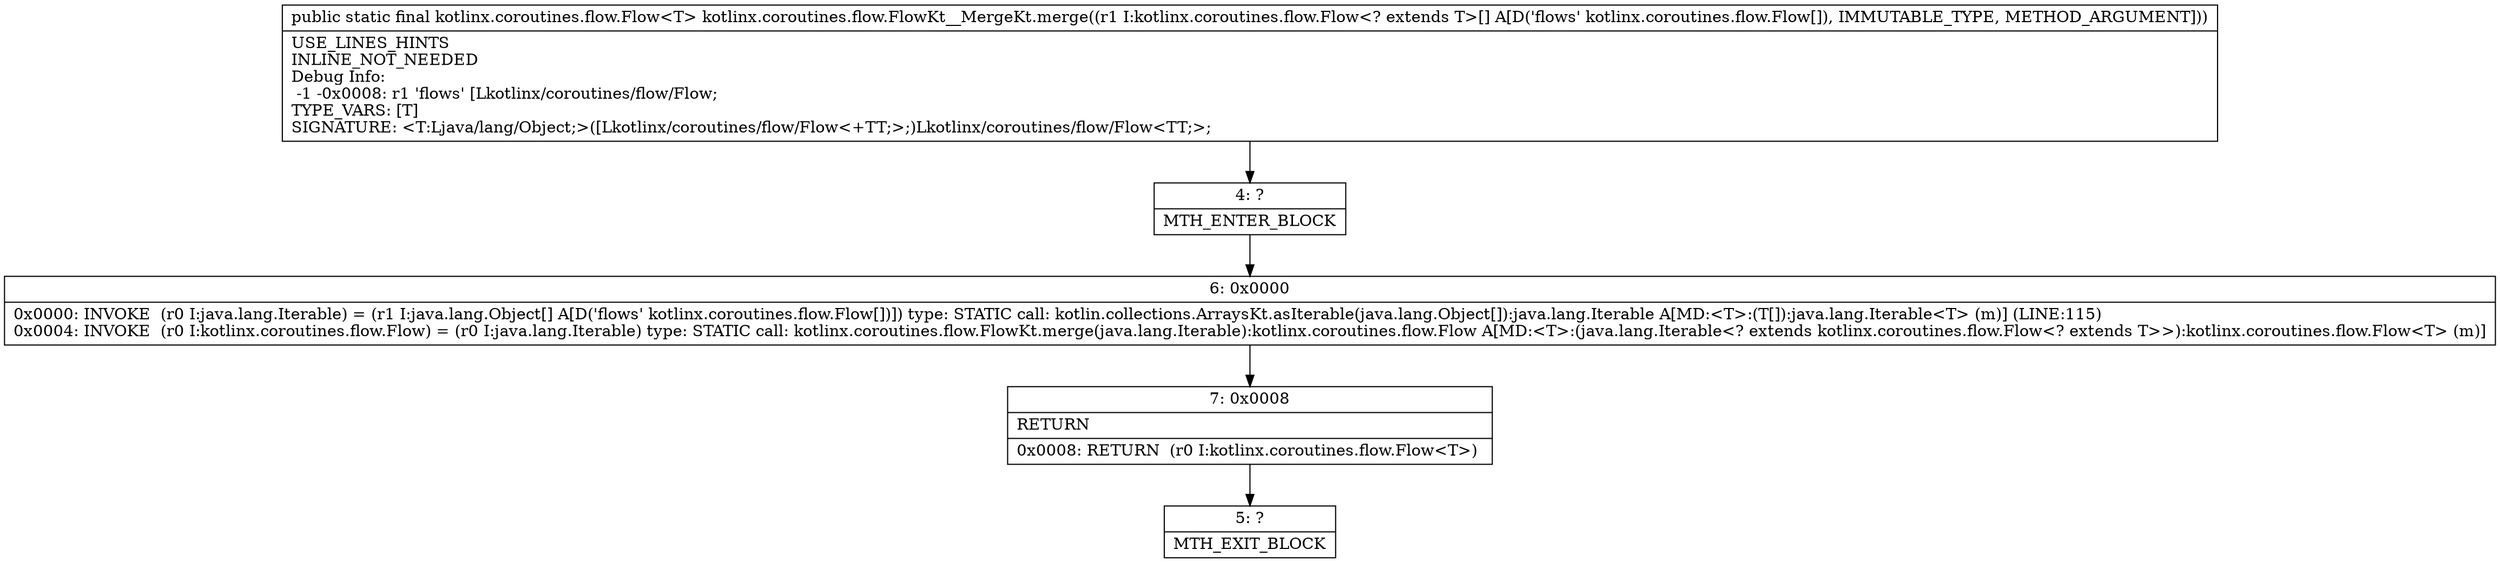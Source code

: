 digraph "CFG forkotlinx.coroutines.flow.FlowKt__MergeKt.merge([Lkotlinx\/coroutines\/flow\/Flow;)Lkotlinx\/coroutines\/flow\/Flow;" {
Node_4 [shape=record,label="{4\:\ ?|MTH_ENTER_BLOCK\l}"];
Node_6 [shape=record,label="{6\:\ 0x0000|0x0000: INVOKE  (r0 I:java.lang.Iterable) = (r1 I:java.lang.Object[] A[D('flows' kotlinx.coroutines.flow.Flow[])]) type: STATIC call: kotlin.collections.ArraysKt.asIterable(java.lang.Object[]):java.lang.Iterable A[MD:\<T\>:(T[]):java.lang.Iterable\<T\> (m)] (LINE:115)\l0x0004: INVOKE  (r0 I:kotlinx.coroutines.flow.Flow) = (r0 I:java.lang.Iterable) type: STATIC call: kotlinx.coroutines.flow.FlowKt.merge(java.lang.Iterable):kotlinx.coroutines.flow.Flow A[MD:\<T\>:(java.lang.Iterable\<? extends kotlinx.coroutines.flow.Flow\<? extends T\>\>):kotlinx.coroutines.flow.Flow\<T\> (m)]\l}"];
Node_7 [shape=record,label="{7\:\ 0x0008|RETURN\l|0x0008: RETURN  (r0 I:kotlinx.coroutines.flow.Flow\<T\>) \l}"];
Node_5 [shape=record,label="{5\:\ ?|MTH_EXIT_BLOCK\l}"];
MethodNode[shape=record,label="{public static final kotlinx.coroutines.flow.Flow\<T\> kotlinx.coroutines.flow.FlowKt__MergeKt.merge((r1 I:kotlinx.coroutines.flow.Flow\<? extends T\>[] A[D('flows' kotlinx.coroutines.flow.Flow[]), IMMUTABLE_TYPE, METHOD_ARGUMENT]))  | USE_LINES_HINTS\lINLINE_NOT_NEEDED\lDebug Info:\l  \-1 \-0x0008: r1 'flows' [Lkotlinx\/coroutines\/flow\/Flow;\lTYPE_VARS: [T]\lSIGNATURE: \<T:Ljava\/lang\/Object;\>([Lkotlinx\/coroutines\/flow\/Flow\<+TT;\>;)Lkotlinx\/coroutines\/flow\/Flow\<TT;\>;\l}"];
MethodNode -> Node_4;Node_4 -> Node_6;
Node_6 -> Node_7;
Node_7 -> Node_5;
}

